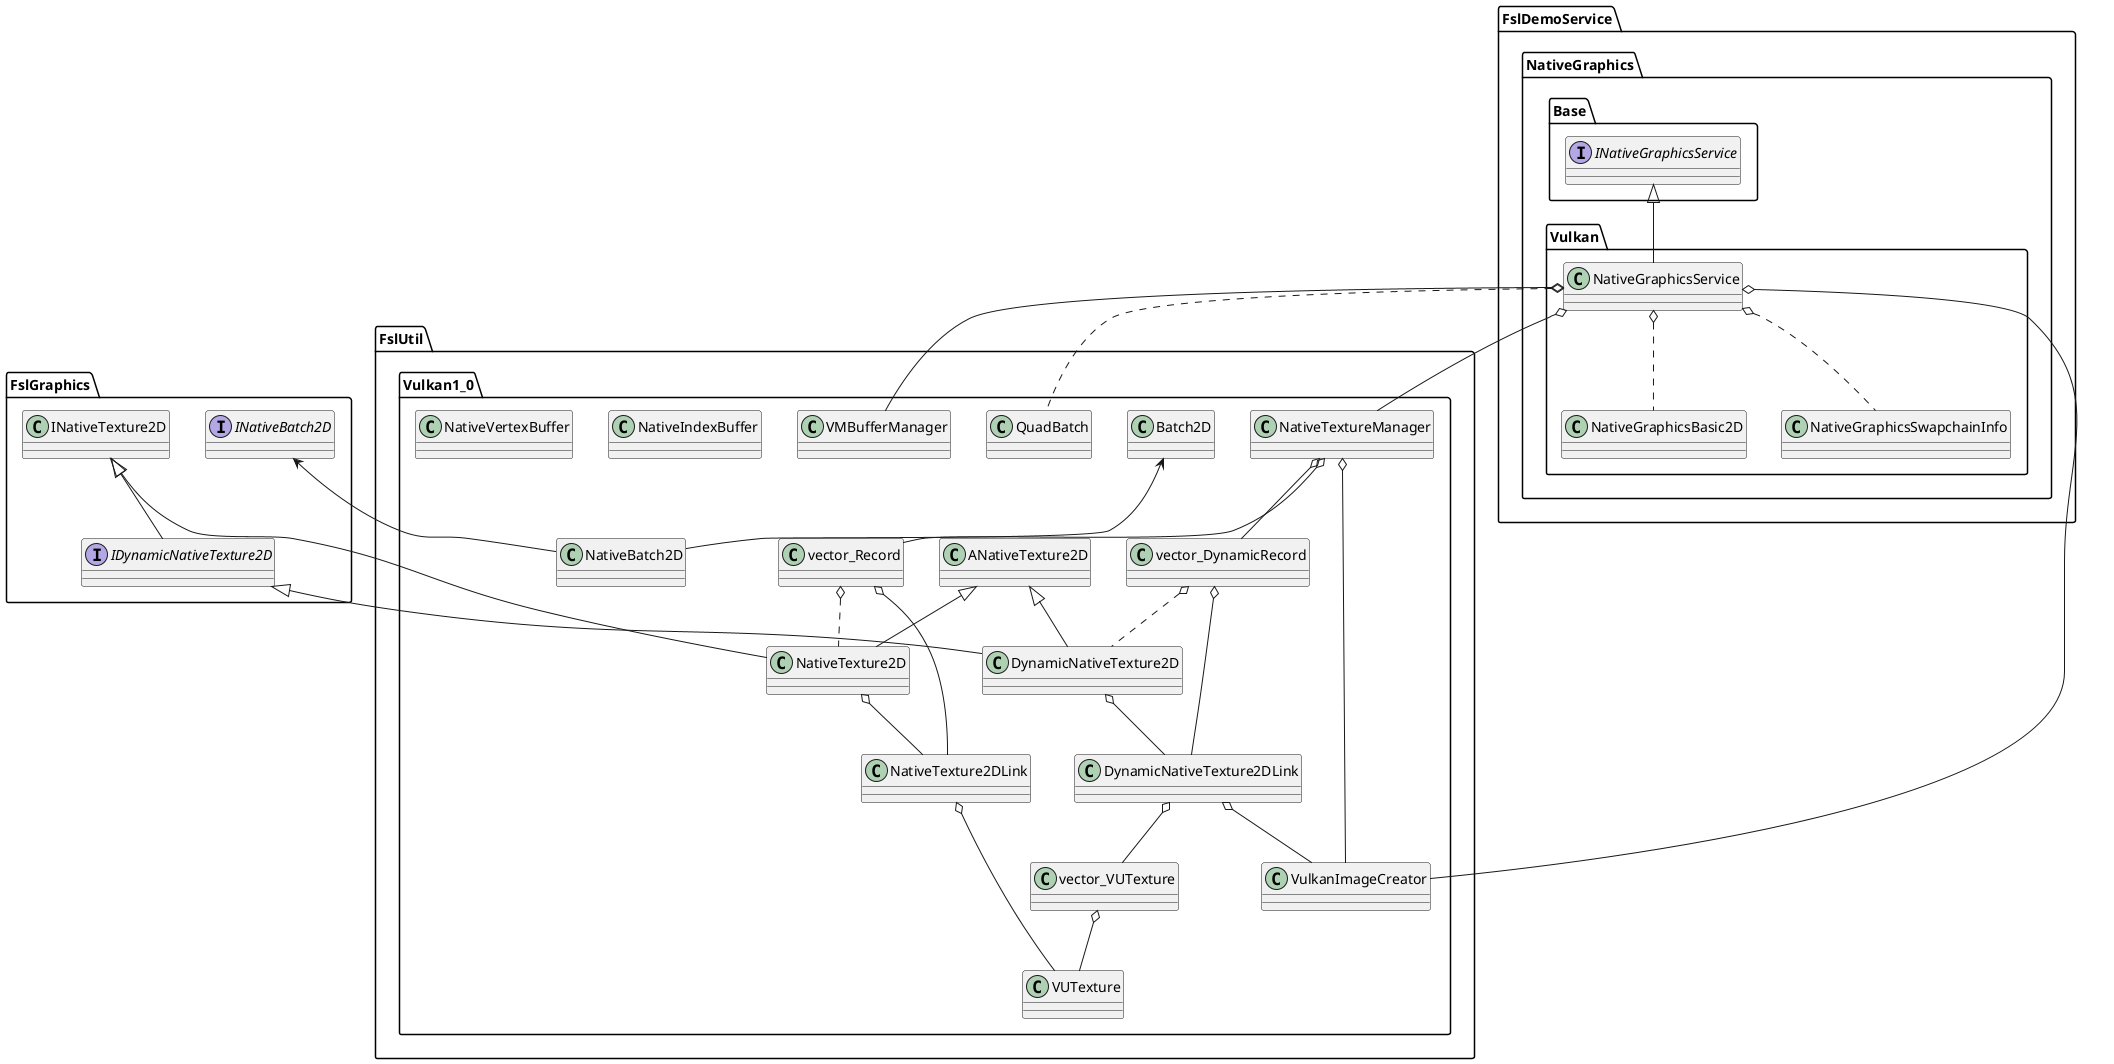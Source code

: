 @startuml ServiceFramework Class Diagram
'!pragma ratio 0.66
'left to right direction
scale 1

namespace FslGraphics {
    interface IDynamicNativeTexture2D
    interface INativeBatch2D

    INativeTexture2D <|-- IDynamicNativeTexture2D
}

namespace FslDemoService.NativeGraphics.Base {
    interface INativeGraphicsService
}

namespace FslUtil.Vulkan1_0 {
    class Batch2D
    class NativeTextureManager
    class QuadBatch
    class VMBufferManager
    class VulkanImageCreator

    class NativeBatch2D
    class NativeIndexBuffer
    class NativeVertexBuffer
    class ANativeTexture2D
    class DynamicNativeTexture2D
    class DynamicNativeTexture2DLink
    class NativeTexture2D
    class NativeTexture2DLink
    class NativeTextureManager

    vector_VUTexture o-- VUTexture

    ' DynamicNativeTexture2D
    FslGraphics.IDynamicNativeTexture2D <|-- DynamicNativeTexture2D
    ANativeTexture2D <|-- DynamicNativeTexture2D
    DynamicNativeTexture2D o-- DynamicNativeTexture2DLink

    ' DynamicNativeTexture2DLink
    DynamicNativeTexture2DLink o-- VulkanImageCreator
    DynamicNativeTexture2DLink o-- vector_VUTexture

    ' NativeBatch2D
    FslGraphics.INativeBatch2D <-- NativeBatch2D
    Batch2D <-- NativeBatch2D

    ' NativeTexture2D
    FslGraphics.INativeTexture2D <|-- NativeTexture2D
    ANativeTexture2D <|-- NativeTexture2D
    NativeTexture2D o-- NativeTexture2DLink
    NativeTexture2DLink o-- VUTexture

    ' NativeTextureManager
    NativeTextureManager o-- VulkanImageCreator
    NativeTextureManager o-- vector_Record
    NativeTextureManager o-- vector_DynamicRecord

    vector_Record o.. NativeTexture2D
    vector_Record o-- NativeTexture2DLink

    vector_DynamicRecord o.. DynamicNativeTexture2D
    vector_DynamicRecord o-- DynamicNativeTexture2DLink
}

namespace FslDemoService.NativeGraphics.Vulkan {
    class NativeGraphicsBasic2D
    class NativeGraphicsService
    class NativeGraphicsSwapchainInfo

    FslDemoService.NativeGraphics.Base.INativeGraphicsService <|-- NativeGraphicsService

    NativeGraphicsService o-- FslUtil.Vulkan1_0.NativeTextureManager
    NativeGraphicsService o-- FslUtil.Vulkan1_0.VMBufferManager
    NativeGraphicsService o-- FslUtil.Vulkan1_0.VulkanImageCreator
    NativeGraphicsService o.. NativeGraphicsBasic2D
    NativeGraphicsService o.. NativeGraphicsSwapchainInfo
    NativeGraphicsService o.. FslUtil.Vulkan1_0.QuadBatch
}

@enduml